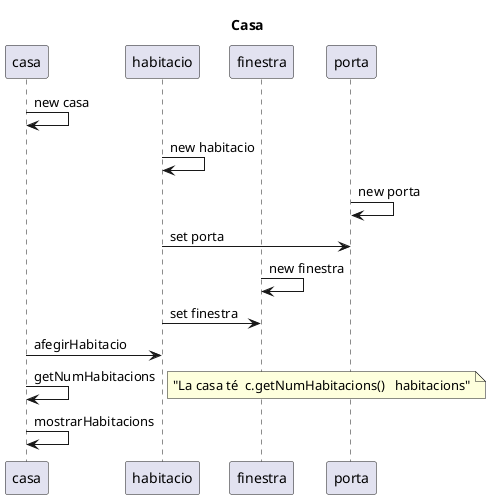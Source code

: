 @startuml
title "Casa"

participant casa as c
participant habitacio as h
participant finestra as f
participant porta as p


c -> c : new casa
h -> h : new habitacio
p -> p : new porta
h -> p : set porta
f -> f : new finestra
h -> f : set finestra
c -> h : afegirHabitacio
c -> c : getNumHabitacions
note right : "La casa té  c.getNumHabitacions()   habitacions"
c -> c : mostrarHabitacions
@enduml